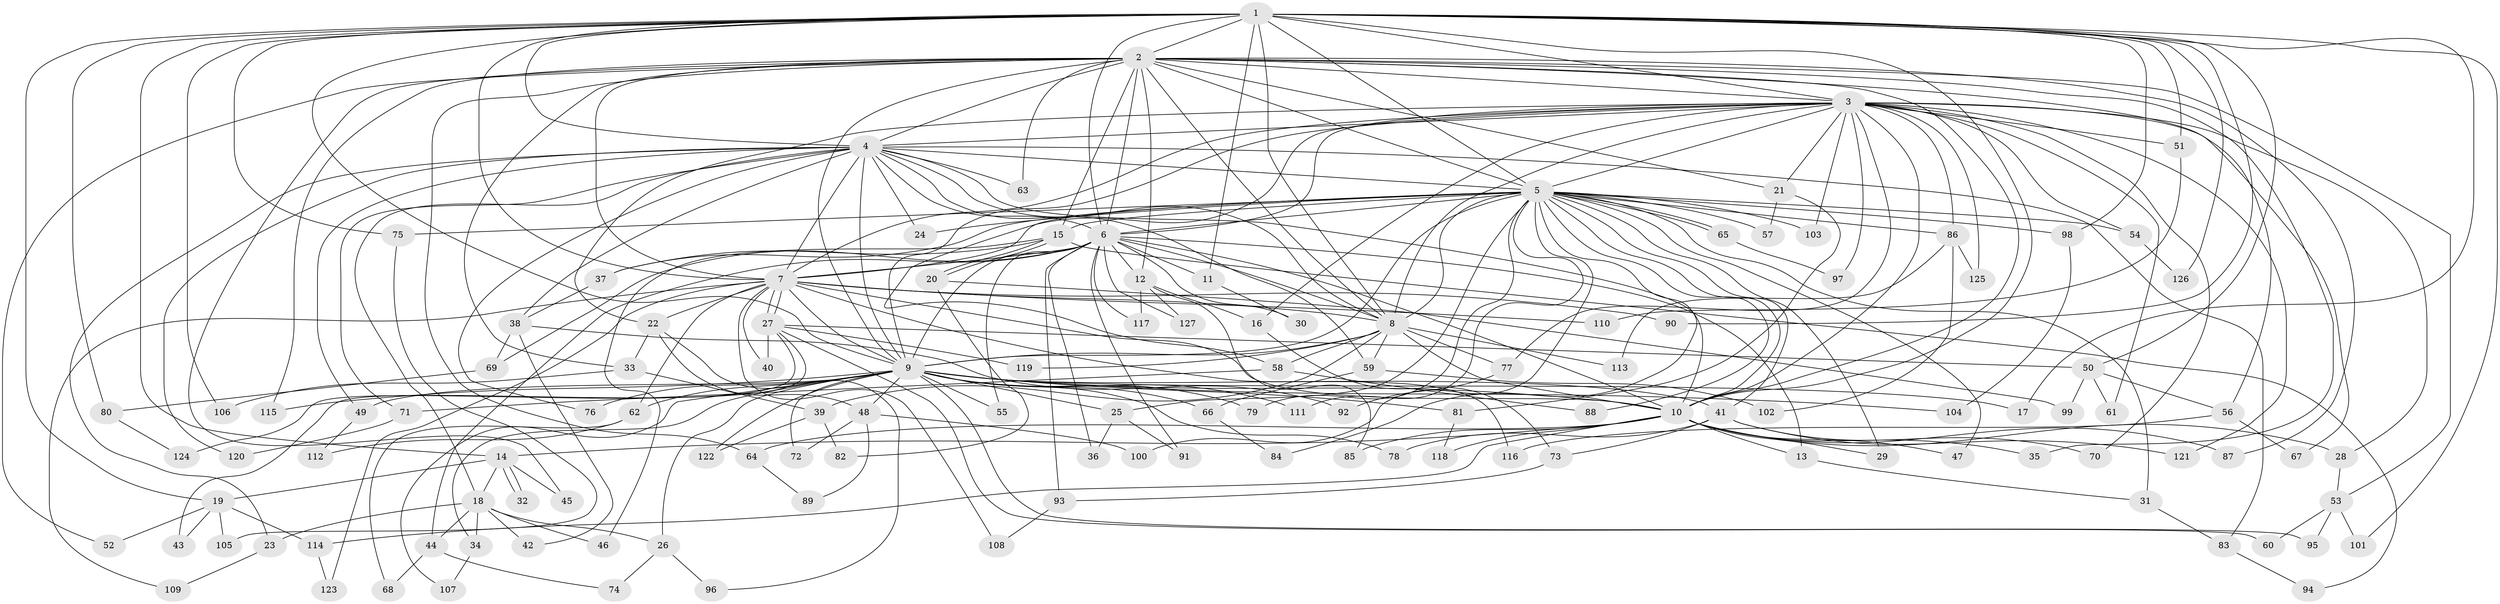 // Generated by graph-tools (version 1.1) at 2025/01/03/09/25 03:01:32]
// undirected, 127 vertices, 279 edges
graph export_dot {
graph [start="1"]
  node [color=gray90,style=filled];
  1;
  2;
  3;
  4;
  5;
  6;
  7;
  8;
  9;
  10;
  11;
  12;
  13;
  14;
  15;
  16;
  17;
  18;
  19;
  20;
  21;
  22;
  23;
  24;
  25;
  26;
  27;
  28;
  29;
  30;
  31;
  32;
  33;
  34;
  35;
  36;
  37;
  38;
  39;
  40;
  41;
  42;
  43;
  44;
  45;
  46;
  47;
  48;
  49;
  50;
  51;
  52;
  53;
  54;
  55;
  56;
  57;
  58;
  59;
  60;
  61;
  62;
  63;
  64;
  65;
  66;
  67;
  68;
  69;
  70;
  71;
  72;
  73;
  74;
  75;
  76;
  77;
  78;
  79;
  80;
  81;
  82;
  83;
  84;
  85;
  86;
  87;
  88;
  89;
  90;
  91;
  92;
  93;
  94;
  95;
  96;
  97;
  98;
  99;
  100;
  101;
  102;
  103;
  104;
  105;
  106;
  107;
  108;
  109;
  110;
  111;
  112;
  113;
  114;
  115;
  116;
  117;
  118;
  119;
  120;
  121;
  122;
  123;
  124;
  125;
  126;
  127;
  1 -- 2;
  1 -- 3;
  1 -- 4;
  1 -- 5;
  1 -- 6;
  1 -- 7;
  1 -- 8;
  1 -- 9;
  1 -- 10;
  1 -- 11;
  1 -- 14;
  1 -- 17;
  1 -- 19;
  1 -- 50;
  1 -- 51;
  1 -- 75;
  1 -- 80;
  1 -- 90;
  1 -- 98;
  1 -- 101;
  1 -- 106;
  1 -- 126;
  2 -- 3;
  2 -- 4;
  2 -- 5;
  2 -- 6;
  2 -- 7;
  2 -- 8;
  2 -- 9;
  2 -- 10;
  2 -- 12;
  2 -- 15;
  2 -- 21;
  2 -- 33;
  2 -- 35;
  2 -- 45;
  2 -- 52;
  2 -- 53;
  2 -- 56;
  2 -- 63;
  2 -- 64;
  2 -- 87;
  2 -- 115;
  3 -- 4;
  3 -- 5;
  3 -- 6;
  3 -- 7;
  3 -- 8;
  3 -- 9;
  3 -- 10;
  3 -- 16;
  3 -- 21;
  3 -- 22;
  3 -- 28;
  3 -- 51;
  3 -- 54;
  3 -- 58;
  3 -- 61;
  3 -- 67;
  3 -- 70;
  3 -- 77;
  3 -- 86;
  3 -- 97;
  3 -- 103;
  3 -- 121;
  3 -- 125;
  4 -- 5;
  4 -- 6;
  4 -- 7;
  4 -- 8;
  4 -- 9;
  4 -- 10;
  4 -- 18;
  4 -- 23;
  4 -- 24;
  4 -- 38;
  4 -- 49;
  4 -- 59;
  4 -- 63;
  4 -- 71;
  4 -- 76;
  4 -- 83;
  4 -- 120;
  5 -- 6;
  5 -- 7;
  5 -- 8;
  5 -- 9;
  5 -- 10;
  5 -- 15;
  5 -- 24;
  5 -- 25;
  5 -- 29;
  5 -- 31;
  5 -- 37;
  5 -- 41;
  5 -- 47;
  5 -- 54;
  5 -- 57;
  5 -- 65;
  5 -- 65;
  5 -- 75;
  5 -- 79;
  5 -- 84;
  5 -- 86;
  5 -- 88;
  5 -- 98;
  5 -- 100;
  5 -- 103;
  5 -- 111;
  6 -- 7;
  6 -- 8;
  6 -- 9;
  6 -- 10;
  6 -- 11;
  6 -- 12;
  6 -- 13;
  6 -- 30;
  6 -- 36;
  6 -- 44;
  6 -- 55;
  6 -- 69;
  6 -- 91;
  6 -- 93;
  6 -- 117;
  6 -- 127;
  7 -- 8;
  7 -- 9;
  7 -- 10;
  7 -- 22;
  7 -- 27;
  7 -- 27;
  7 -- 40;
  7 -- 62;
  7 -- 90;
  7 -- 108;
  7 -- 109;
  7 -- 110;
  7 -- 116;
  7 -- 123;
  8 -- 9;
  8 -- 10;
  8 -- 39;
  8 -- 58;
  8 -- 59;
  8 -- 77;
  8 -- 113;
  8 -- 119;
  9 -- 10;
  9 -- 17;
  9 -- 25;
  9 -- 26;
  9 -- 34;
  9 -- 41;
  9 -- 48;
  9 -- 49;
  9 -- 55;
  9 -- 62;
  9 -- 66;
  9 -- 72;
  9 -- 76;
  9 -- 78;
  9 -- 79;
  9 -- 81;
  9 -- 95;
  9 -- 104;
  9 -- 107;
  9 -- 111;
  9 -- 115;
  9 -- 122;
  10 -- 13;
  10 -- 14;
  10 -- 28;
  10 -- 29;
  10 -- 35;
  10 -- 47;
  10 -- 64;
  10 -- 85;
  10 -- 87;
  10 -- 114;
  10 -- 118;
  11 -- 30;
  12 -- 16;
  12 -- 85;
  12 -- 117;
  12 -- 127;
  13 -- 31;
  14 -- 18;
  14 -- 19;
  14 -- 32;
  14 -- 32;
  14 -- 45;
  15 -- 20;
  15 -- 20;
  15 -- 37;
  15 -- 46;
  15 -- 94;
  16 -- 73;
  18 -- 23;
  18 -- 26;
  18 -- 34;
  18 -- 42;
  18 -- 44;
  18 -- 46;
  19 -- 43;
  19 -- 52;
  19 -- 105;
  19 -- 114;
  20 -- 82;
  20 -- 99;
  21 -- 57;
  21 -- 81;
  22 -- 33;
  22 -- 48;
  22 -- 96;
  23 -- 109;
  25 -- 36;
  25 -- 91;
  26 -- 74;
  26 -- 96;
  27 -- 40;
  27 -- 43;
  27 -- 50;
  27 -- 60;
  27 -- 119;
  27 -- 124;
  28 -- 53;
  31 -- 83;
  33 -- 39;
  33 -- 106;
  34 -- 107;
  37 -- 38;
  38 -- 42;
  38 -- 69;
  38 -- 92;
  39 -- 82;
  39 -- 122;
  41 -- 70;
  41 -- 73;
  41 -- 78;
  41 -- 121;
  44 -- 68;
  44 -- 74;
  48 -- 72;
  48 -- 89;
  48 -- 100;
  49 -- 112;
  50 -- 56;
  50 -- 61;
  50 -- 99;
  51 -- 110;
  53 -- 60;
  53 -- 95;
  53 -- 101;
  54 -- 126;
  56 -- 67;
  56 -- 116;
  58 -- 71;
  58 -- 88;
  59 -- 66;
  59 -- 102;
  62 -- 68;
  62 -- 112;
  64 -- 89;
  65 -- 97;
  66 -- 84;
  69 -- 80;
  71 -- 120;
  73 -- 93;
  75 -- 105;
  77 -- 92;
  80 -- 124;
  81 -- 118;
  83 -- 94;
  86 -- 102;
  86 -- 113;
  86 -- 125;
  93 -- 108;
  98 -- 104;
  114 -- 123;
}
